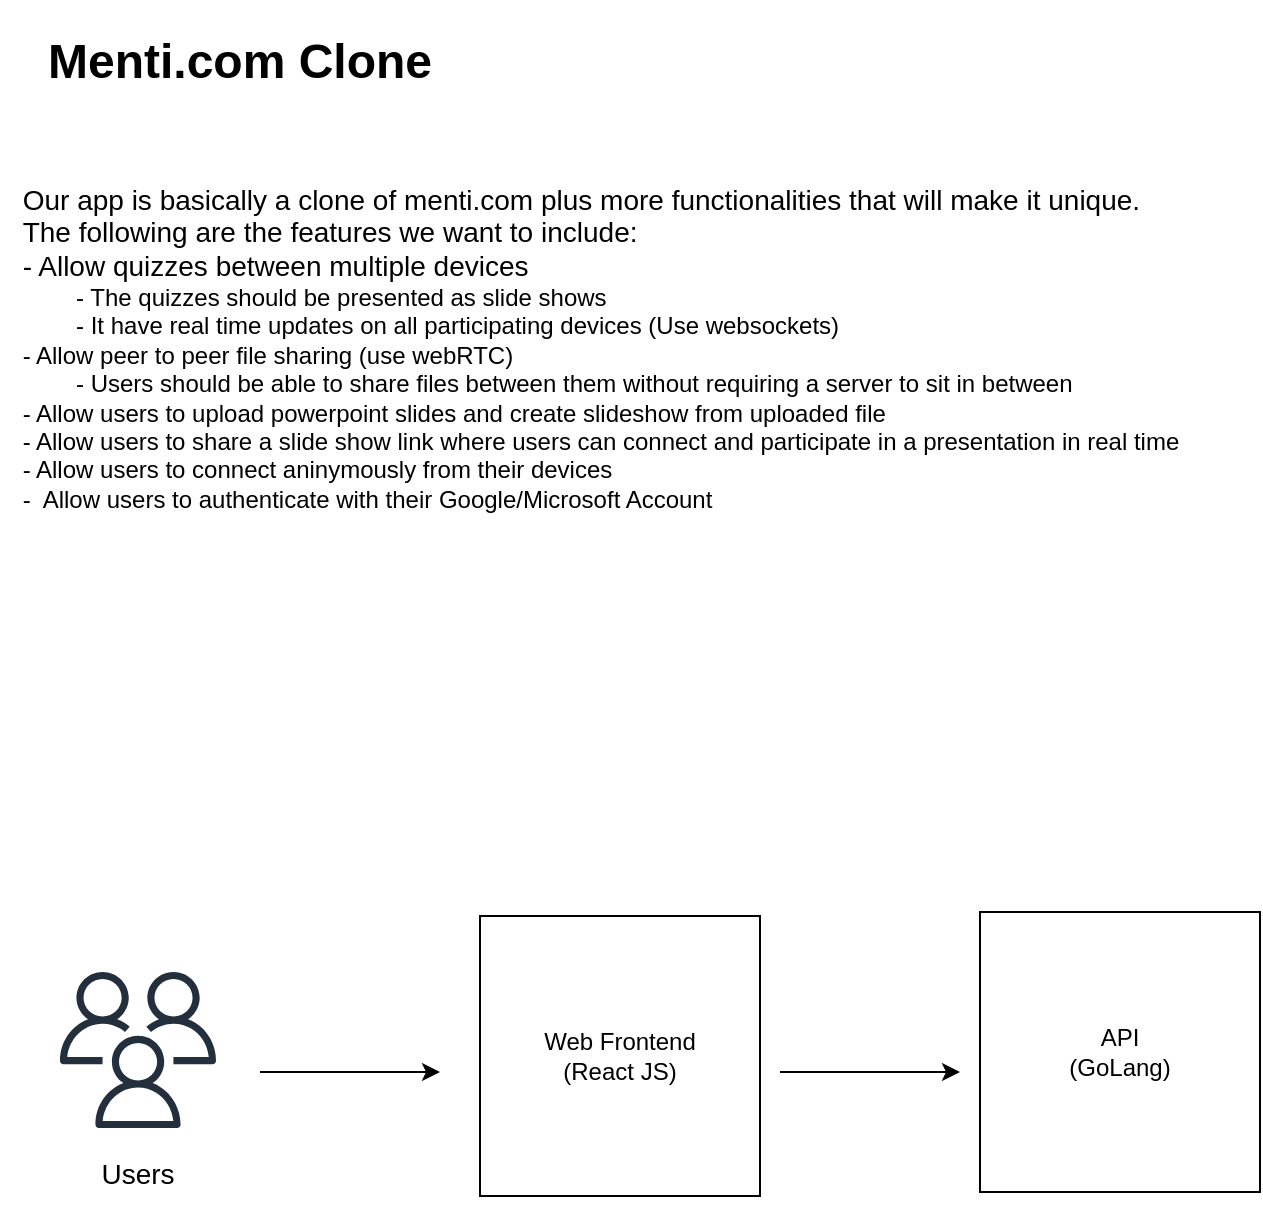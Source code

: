 <mxfile version="20.3.0" type="device"><diagram id="gMeK1YgzByKdHMeOCBpe" name="Page-1"><mxGraphModel dx="1038" dy="649" grid="1" gridSize="10" guides="1" tooltips="1" connect="1" arrows="1" fold="1" page="1" pageScale="1" pageWidth="850" pageHeight="1100" math="0" shadow="0"><root><mxCell id="0"/><mxCell id="1" parent="0"/><mxCell id="8Sx6lPh3lYt4HJRBOBzS-1" value="API&lt;br&gt;(GoLang)" style="whiteSpace=wrap;html=1;aspect=fixed;" parent="1" vertex="1"><mxGeometry x="520" y="480" width="140" height="140" as="geometry"/></mxCell><mxCell id="8Sx6lPh3lYt4HJRBOBzS-2" value="&lt;h1&gt;Menti.com Clone&lt;/h1&gt;" style="text;html=1;strokeColor=none;fillColor=none;align=center;verticalAlign=middle;whiteSpace=wrap;rounded=0;" parent="1" vertex="1"><mxGeometry x="30" y="40" width="240" height="30" as="geometry"/></mxCell><mxCell id="8Sx6lPh3lYt4HJRBOBzS-3" value="&lt;div style=&quot;text-align: left;&quot;&gt;&lt;span style=&quot;font-size: 14px; background-color: initial;&quot;&gt;Our app is basically a clone of menti.com plus more functionalities that will make it unique.&lt;/span&gt;&lt;/div&gt;&lt;font style=&quot;&quot;&gt;&lt;div style=&quot;font-size: 14px; text-align: left;&quot;&gt;&lt;span style=&quot;background-color: initial;&quot;&gt;The following are the features we want to include:&lt;/span&gt;&lt;/div&gt;&lt;div style=&quot;text-align: left;&quot;&gt;&lt;span style=&quot;font-size: 14px;&quot;&gt;- Allow quizzes between multiple devices&lt;/span&gt;&lt;/div&gt;&lt;div style=&quot;text-align: left;&quot;&gt;&lt;span style=&quot;white-space: pre;&quot;&gt;&#9;&lt;/span&gt;- The quizzes should be presented as slide shows&lt;br&gt;&lt;/div&gt;&lt;div style=&quot;text-align: left;&quot;&gt;&lt;span style=&quot;white-space: pre;&quot;&gt;&#9;&lt;/span&gt;- It have real time updates on all participating devices (Use websockets)&lt;/div&gt;&lt;div style=&quot;text-align: left;&quot;&gt;- Allow peer to peer file sharing (use webRTC)&lt;/div&gt;&lt;div style=&quot;text-align: left;&quot;&gt;&amp;nbsp;&lt;span style=&quot;white-space: pre;&quot;&gt;&#9;&lt;/span&gt;- Users should be able to share files between them without requiring a server to sit in between&lt;/div&gt;&lt;div style=&quot;text-align: left;&quot;&gt;- Allow users to upload powerpoint slides and create slideshow from uploaded file&lt;/div&gt;&lt;div style=&quot;text-align: left;&quot;&gt;- Allow users to share a slide show link where users can connect and participate in a presentation in real time&lt;/div&gt;&lt;div style=&quot;text-align: left;&quot;&gt;- Allow users to connect aninymously from their devices&amp;nbsp;&lt;/div&gt;&lt;div style=&quot;text-align: left;&quot;&gt;-&amp;nbsp; Allow users to authenticate with their Google/Microsoft Account&amp;nbsp;&lt;/div&gt;&lt;/font&gt;&lt;div style=&quot;text-align: left;&quot;&gt;&lt;br&gt;&lt;/div&gt;" style="text;html=1;align=center;verticalAlign=middle;resizable=0;points=[];autosize=1;strokeColor=none;fillColor=none;" parent="1" vertex="1"><mxGeometry x="30" y="110" width="600" height="190" as="geometry"/></mxCell><mxCell id="8Sx6lPh3lYt4HJRBOBzS-4" value="Web Frontend&lt;br&gt;(React JS)" style="whiteSpace=wrap;html=1;aspect=fixed;" parent="1" vertex="1"><mxGeometry x="270" y="482" width="140" height="140" as="geometry"/></mxCell><mxCell id="8Sx6lPh3lYt4HJRBOBzS-8" value="" style="group" parent="1" vertex="1" connectable="0"><mxGeometry x="60" y="510" width="78" height="116" as="geometry"/></mxCell><mxCell id="8Sx6lPh3lYt4HJRBOBzS-6" value="" style="sketch=0;outlineConnect=0;fontColor=#232F3E;gradientColor=none;fillColor=#232F3D;strokeColor=none;dashed=0;verticalLabelPosition=bottom;verticalAlign=top;align=center;html=1;fontSize=12;fontStyle=0;aspect=fixed;pointerEvents=1;shape=mxgraph.aws4.users;" parent="8Sx6lPh3lYt4HJRBOBzS-8" vertex="1"><mxGeometry width="78" height="78" as="geometry"/></mxCell><mxCell id="8Sx6lPh3lYt4HJRBOBzS-7" value="Users" style="text;html=1;strokeColor=none;fillColor=none;align=center;verticalAlign=middle;whiteSpace=wrap;rounded=0;fontSize=14;" parent="8Sx6lPh3lYt4HJRBOBzS-8" vertex="1"><mxGeometry x="9" y="86" width="60" height="30" as="geometry"/></mxCell><mxCell id="8Sx6lPh3lYt4HJRBOBzS-9" value="" style="endArrow=classic;html=1;rounded=0;fontSize=14;" parent="1" edge="1"><mxGeometry width="50" height="50" relative="1" as="geometry"><mxPoint x="160" y="560" as="sourcePoint"/><mxPoint x="250" y="560" as="targetPoint"/></mxGeometry></mxCell><mxCell id="8Sx6lPh3lYt4HJRBOBzS-10" value="" style="endArrow=classic;html=1;rounded=0;fontSize=14;" parent="1" edge="1"><mxGeometry width="50" height="50" relative="1" as="geometry"><mxPoint x="420" y="560" as="sourcePoint"/><mxPoint x="510" y="560" as="targetPoint"/></mxGeometry></mxCell></root></mxGraphModel></diagram></mxfile>